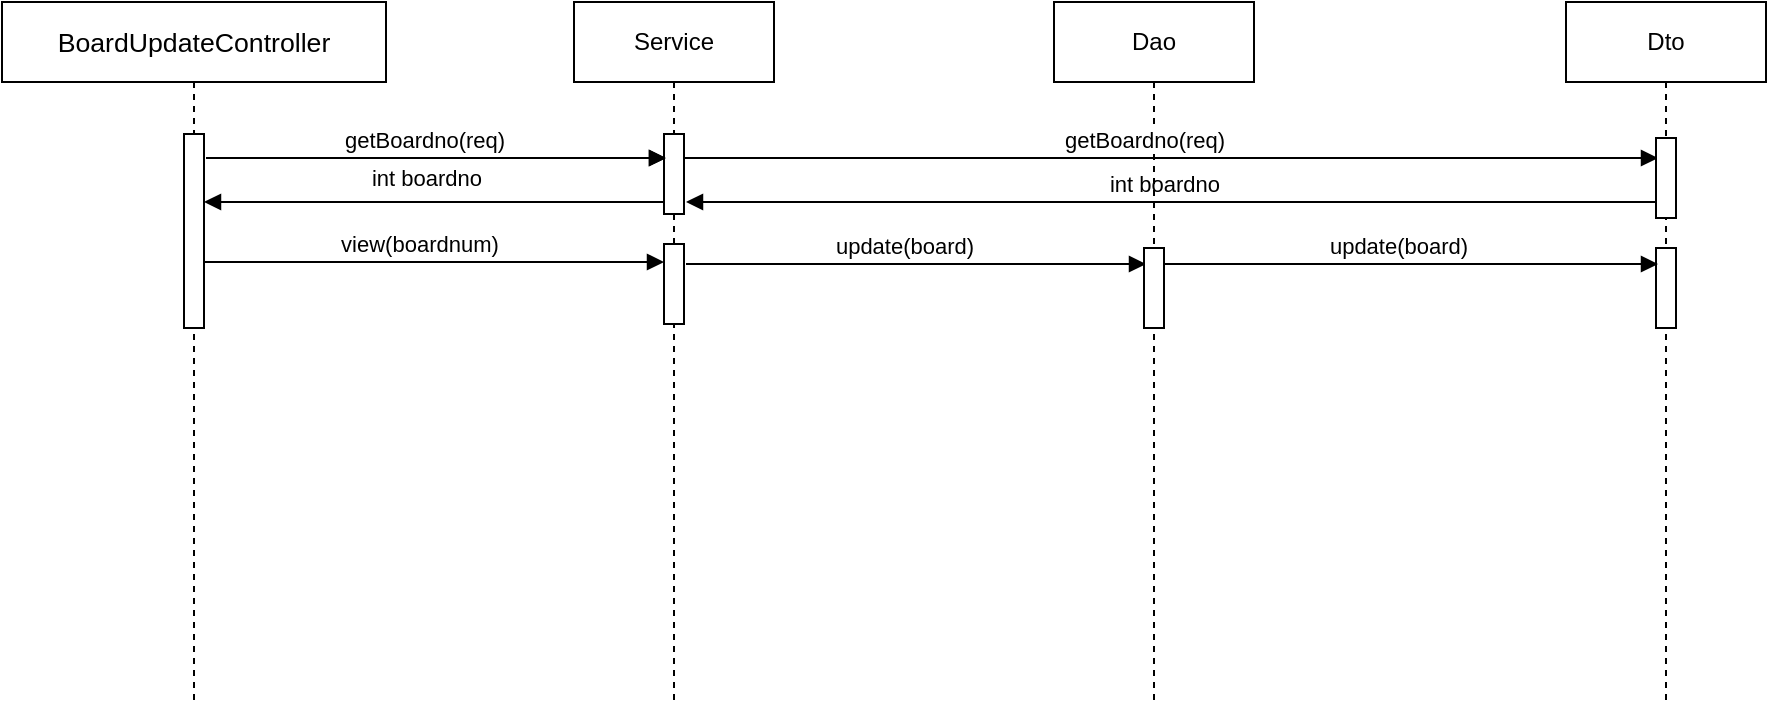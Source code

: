 <mxfile version="13.2.6" type="github">
  <diagram id="hZi3Nb08FEm_SXACoeds" name="Page-1">
    <mxGraphModel dx="1142" dy="577" grid="1" gridSize="10" guides="1" tooltips="1" connect="1" arrows="1" fold="1" page="1" pageScale="1" pageWidth="827" pageHeight="1169" math="0" shadow="0">
      <root>
        <mxCell id="0" />
        <mxCell id="1" parent="0" />
        <mxCell id="-PXGLhBAy0Ajk7IsL0Ls-129" value="int boardno" style="html=1;verticalAlign=bottom;endArrow=block;" edge="1" parent="1" source="-PXGLhBAy0Ajk7IsL0Ls-111">
          <mxGeometry x="0.026" width="80" relative="1" as="geometry">
            <mxPoint x="894" y="180" as="sourcePoint" />
            <mxPoint x="420" y="180" as="targetPoint" />
            <mxPoint as="offset" />
          </mxGeometry>
        </mxCell>
        <mxCell id="-PXGLhBAy0Ajk7IsL0Ls-1" value="" style="html=1;points=[];perimeter=orthogonalPerimeter;" vertex="1" parent="1">
          <mxGeometry x="409" y="146" width="10" height="40" as="geometry" />
        </mxCell>
        <mxCell id="-PXGLhBAy0Ajk7IsL0Ls-2" value="" style="html=1;points=[];perimeter=orthogonalPerimeter;" vertex="1" parent="1">
          <mxGeometry x="409" y="201" width="10" height="40" as="geometry" />
        </mxCell>
        <mxCell id="-PXGLhBAy0Ajk7IsL0Ls-5" value="" style="html=1;points=[];perimeter=orthogonalPerimeter;" vertex="1" parent="1">
          <mxGeometry x="169" y="146" width="10" height="97" as="geometry" />
        </mxCell>
        <mxCell id="-PXGLhBAy0Ajk7IsL0Ls-7" value="getBoardno(req)" style="html=1;verticalAlign=bottom;endArrow=block;" edge="1" parent="1">
          <mxGeometry x="-0.058" width="80" relative="1" as="geometry">
            <mxPoint x="180" y="158" as="sourcePoint" />
            <mxPoint x="410" y="158" as="targetPoint" />
            <mxPoint as="offset" />
          </mxGeometry>
        </mxCell>
        <mxCell id="-PXGLhBAy0Ajk7IsL0Ls-9" value="" style="html=1;points=[];perimeter=orthogonalPerimeter;" vertex="1" parent="1">
          <mxGeometry x="649" y="203" width="10" height="40" as="geometry" />
        </mxCell>
        <mxCell id="-PXGLhBAy0Ajk7IsL0Ls-10" value="update(board)" style="html=1;verticalAlign=bottom;endArrow=block;" edge="1" parent="1">
          <mxGeometry x="-0.058" width="80" relative="1" as="geometry">
            <mxPoint x="420" y="211" as="sourcePoint" />
            <mxPoint x="650" y="211" as="targetPoint" />
            <mxPoint as="offset" />
          </mxGeometry>
        </mxCell>
        <mxCell id="-PXGLhBAy0Ajk7IsL0Ls-21" value="view(boardnum)&amp;nbsp;" style="html=1;verticalAlign=bottom;endArrow=block;" edge="1" parent="1">
          <mxGeometry x="-0.058" width="80" relative="1" as="geometry">
            <mxPoint x="179" y="210" as="sourcePoint" />
            <mxPoint x="409" y="210" as="targetPoint" />
            <mxPoint as="offset" />
          </mxGeometry>
        </mxCell>
        <mxCell id="-PXGLhBAy0Ajk7IsL0Ls-24" value="int boardno" style="html=1;verticalAlign=bottom;endArrow=block;" edge="1" parent="1">
          <mxGeometry x="0.035" y="-3" width="80" relative="1" as="geometry">
            <mxPoint x="409" y="180" as="sourcePoint" />
            <mxPoint x="179" y="180" as="targetPoint" />
            <mxPoint as="offset" />
          </mxGeometry>
        </mxCell>
        <mxCell id="-PXGLhBAy0Ajk7IsL0Ls-27" value="&lt;span style=&quot;font-size: 10pt ; font-family: &amp;#34;arial&amp;#34;&quot;&gt;BoardUpdateController&lt;/span&gt;" style="shape=umlLifeline;perimeter=lifelinePerimeter;whiteSpace=wrap;html=1;container=1;collapsible=0;recursiveResize=0;outlineConnect=0;" vertex="1" parent="1">
          <mxGeometry x="78" y="80" width="192" height="350" as="geometry" />
        </mxCell>
        <mxCell id="-PXGLhBAy0Ajk7IsL0Ls-28" value="Service" style="shape=umlLifeline;perimeter=lifelinePerimeter;whiteSpace=wrap;html=1;container=1;collapsible=0;recursiveResize=0;outlineConnect=0;" vertex="1" parent="1">
          <mxGeometry x="364" y="80" width="100" height="350" as="geometry" />
        </mxCell>
        <mxCell id="-PXGLhBAy0Ajk7IsL0Ls-29" value="" style="html=1;points=[];perimeter=orthogonalPerimeter;" vertex="1" parent="-PXGLhBAy0Ajk7IsL0Ls-28">
          <mxGeometry x="45" y="66" width="10" height="40" as="geometry" />
        </mxCell>
        <mxCell id="-PXGLhBAy0Ajk7IsL0Ls-30" value="" style="html=1;points=[];perimeter=orthogonalPerimeter;" vertex="1" parent="-PXGLhBAy0Ajk7IsL0Ls-28">
          <mxGeometry x="45" y="121" width="10" height="40" as="geometry" />
        </mxCell>
        <mxCell id="-PXGLhBAy0Ajk7IsL0Ls-33" value="Dao" style="shape=umlLifeline;perimeter=lifelinePerimeter;whiteSpace=wrap;html=1;container=1;collapsible=0;recursiveResize=0;outlineConnect=0;" vertex="1" parent="1">
          <mxGeometry x="604" y="80" width="100" height="350" as="geometry" />
        </mxCell>
        <mxCell id="-PXGLhBAy0Ajk7IsL0Ls-111" value="Dto" style="shape=umlLifeline;perimeter=lifelinePerimeter;whiteSpace=wrap;html=1;container=1;collapsible=0;recursiveResize=0;outlineConnect=0;" vertex="1" parent="1">
          <mxGeometry x="860" y="80" width="100" height="350" as="geometry" />
        </mxCell>
        <mxCell id="-PXGLhBAy0Ajk7IsL0Ls-115" value="getBoardno(req)" style="html=1;verticalAlign=bottom;endArrow=block;" edge="1" parent="-PXGLhBAy0Ajk7IsL0Ls-111" source="-PXGLhBAy0Ajk7IsL0Ls-29">
          <mxGeometry x="-0.058" width="80" relative="1" as="geometry">
            <mxPoint x="-190" y="78" as="sourcePoint" />
            <mxPoint x="46" y="78" as="targetPoint" />
            <mxPoint as="offset" />
          </mxGeometry>
        </mxCell>
        <mxCell id="-PXGLhBAy0Ajk7IsL0Ls-116" value="" style="html=1;points=[];perimeter=orthogonalPerimeter;" vertex="1" parent="-PXGLhBAy0Ajk7IsL0Ls-111">
          <mxGeometry x="45" y="123" width="10" height="40" as="geometry" />
        </mxCell>
        <mxCell id="-PXGLhBAy0Ajk7IsL0Ls-117" value="update(board)" style="html=1;verticalAlign=bottom;endArrow=block;" edge="1" parent="-PXGLhBAy0Ajk7IsL0Ls-111" source="-PXGLhBAy0Ajk7IsL0Ls-38">
          <mxGeometry x="-0.058" width="80" relative="1" as="geometry">
            <mxPoint x="-190" y="131" as="sourcePoint" />
            <mxPoint x="46" y="131" as="targetPoint" />
            <mxPoint as="offset" />
          </mxGeometry>
        </mxCell>
        <mxCell id="-PXGLhBAy0Ajk7IsL0Ls-113" value="" style="html=1;points=[];perimeter=orthogonalPerimeter;" vertex="1" parent="-PXGLhBAy0Ajk7IsL0Ls-111">
          <mxGeometry x="45" y="68" width="10" height="40" as="geometry" />
        </mxCell>
        <mxCell id="-PXGLhBAy0Ajk7IsL0Ls-34" value="" style="html=1;points=[];perimeter=orthogonalPerimeter;" vertex="1" parent="1">
          <mxGeometry x="169" y="146" width="10" height="97" as="geometry" />
        </mxCell>
        <mxCell id="-PXGLhBAy0Ajk7IsL0Ls-36" value="" style="html=1;verticalAlign=bottom;endArrow=block;" edge="1" parent="1">
          <mxGeometry x="-0.058" width="80" relative="1" as="geometry">
            <mxPoint x="180" y="158" as="sourcePoint" />
            <mxPoint x="410" y="158" as="targetPoint" />
            <mxPoint as="offset" />
          </mxGeometry>
        </mxCell>
        <mxCell id="-PXGLhBAy0Ajk7IsL0Ls-38" value="" style="html=1;points=[];perimeter=orthogonalPerimeter;" vertex="1" parent="1">
          <mxGeometry x="649" y="203" width="10" height="40" as="geometry" />
        </mxCell>
      </root>
    </mxGraphModel>
  </diagram>
</mxfile>
